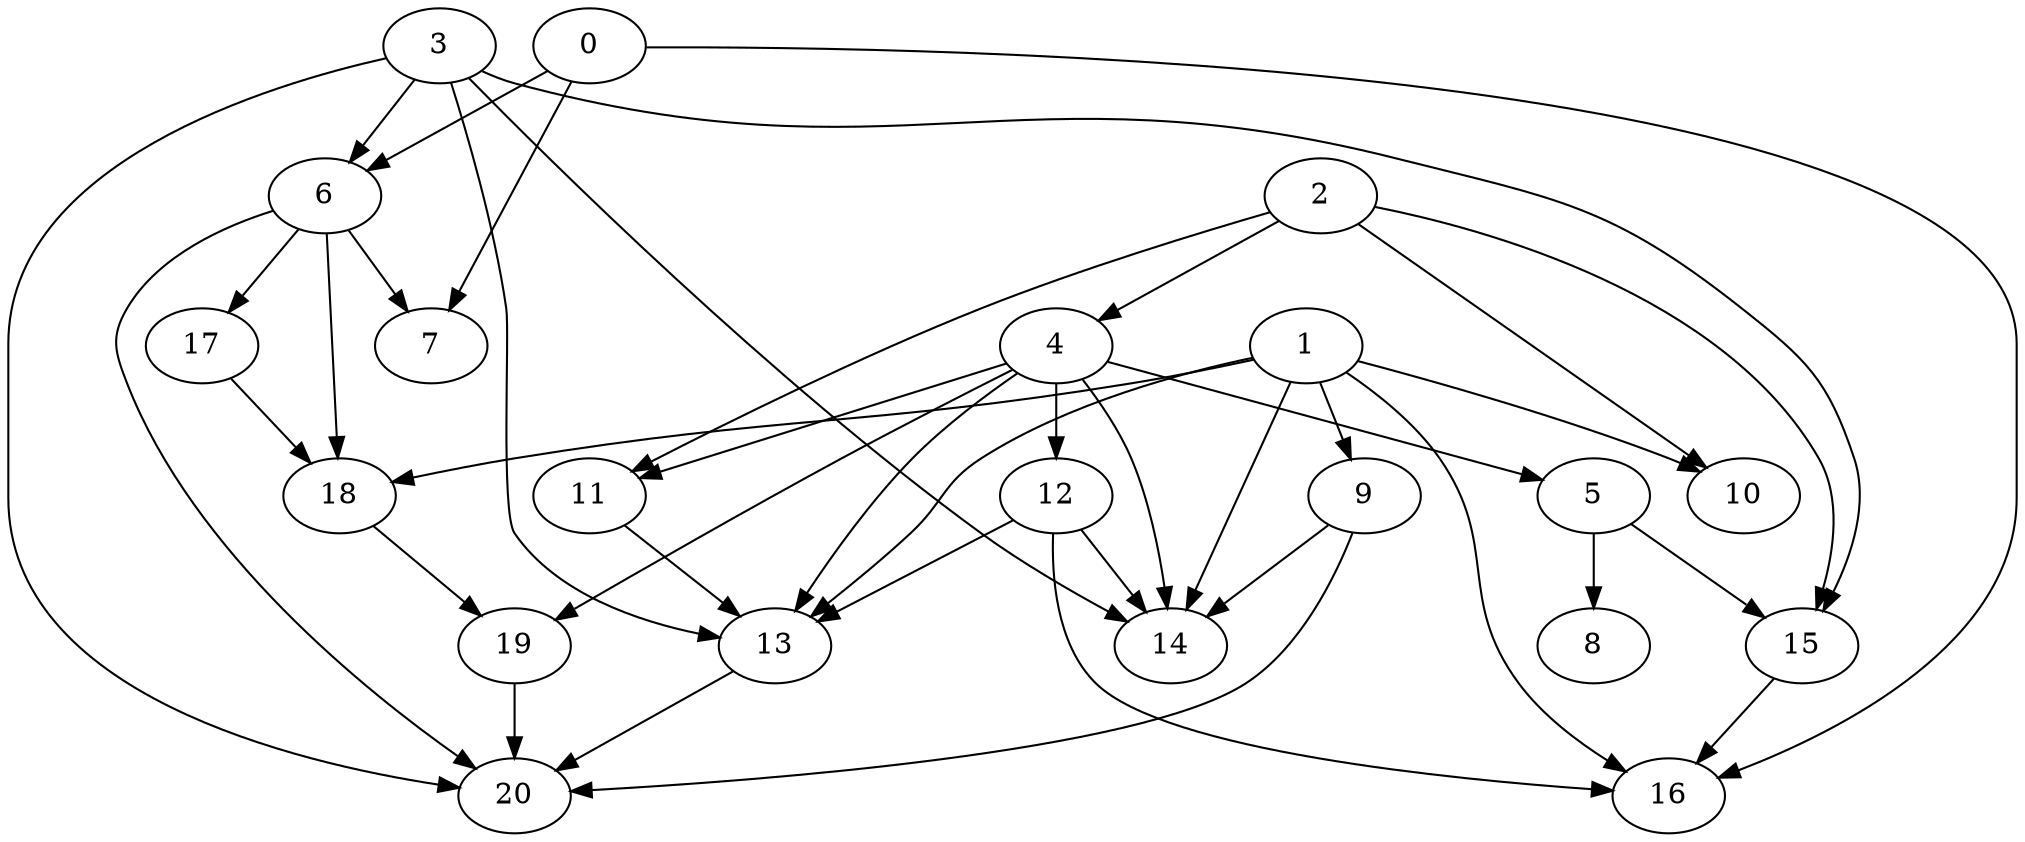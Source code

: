 digraph "Random_Nodes_21_Density_1.95_CCR_9.98_WeightType_Random_Homogeneous-2" {
0 [Weight=9];
3 [Weight=9];
6 [Weight=2];
17 [Weight=7];
2 [Weight=3];
4 [Weight=9];
1 [Weight=9];
5 [Weight=2];
18 [Weight=5];
11 [Weight=6];
19 [Weight=2];
9 [Weight=5];
12 [Weight=3];
15 [Weight=5];
13 [Weight=9];
7 [Weight=10];
16 [Weight=10];
8 [Weight=9];
10 [Weight=9];
14 [Weight=9];
20 [Weight=6];
4 -> 14 [Weight=45];
4 -> 12 [Weight=11];
18 -> 19 [Weight=34];
4 -> 5 [Weight=23];
2 -> 4 [Weight=11];
2 -> 11 [Weight=11];
3 -> 20 [Weight=28];
5 -> 15 [Weight=57];
3 -> 13 [Weight=34];
6 -> 18 [Weight=28];
4 -> 19 [Weight=40];
9 -> 14 [Weight=40];
1 -> 16 [Weight=40];
17 -> 18 [Weight=57];
12 -> 14 [Weight=23];
1 -> 10 [Weight=11];
9 -> 20 [Weight=23];
2 -> 15 [Weight=51];
1 -> 9 [Weight=57];
1 -> 18 [Weight=17];
12 -> 13 [Weight=17];
15 -> 16 [Weight=28];
3 -> 14 [Weight=51];
3 -> 15 [Weight=34];
6 -> 17 [Weight=57];
3 -> 6 [Weight=28];
6 -> 20 [Weight=57];
4 -> 11 [Weight=45];
1 -> 13 [Weight=34];
2 -> 10 [Weight=23];
6 -> 7 [Weight=57];
5 -> 8 [Weight=51];
11 -> 13 [Weight=34];
12 -> 16 [Weight=11];
0 -> 7 [Weight=51];
0 -> 6 [Weight=28];
19 -> 20 [Weight=51];
4 -> 13 [Weight=28];
1 -> 14 [Weight=23];
13 -> 20 [Weight=11];
0 -> 16 [Weight=17];
}
